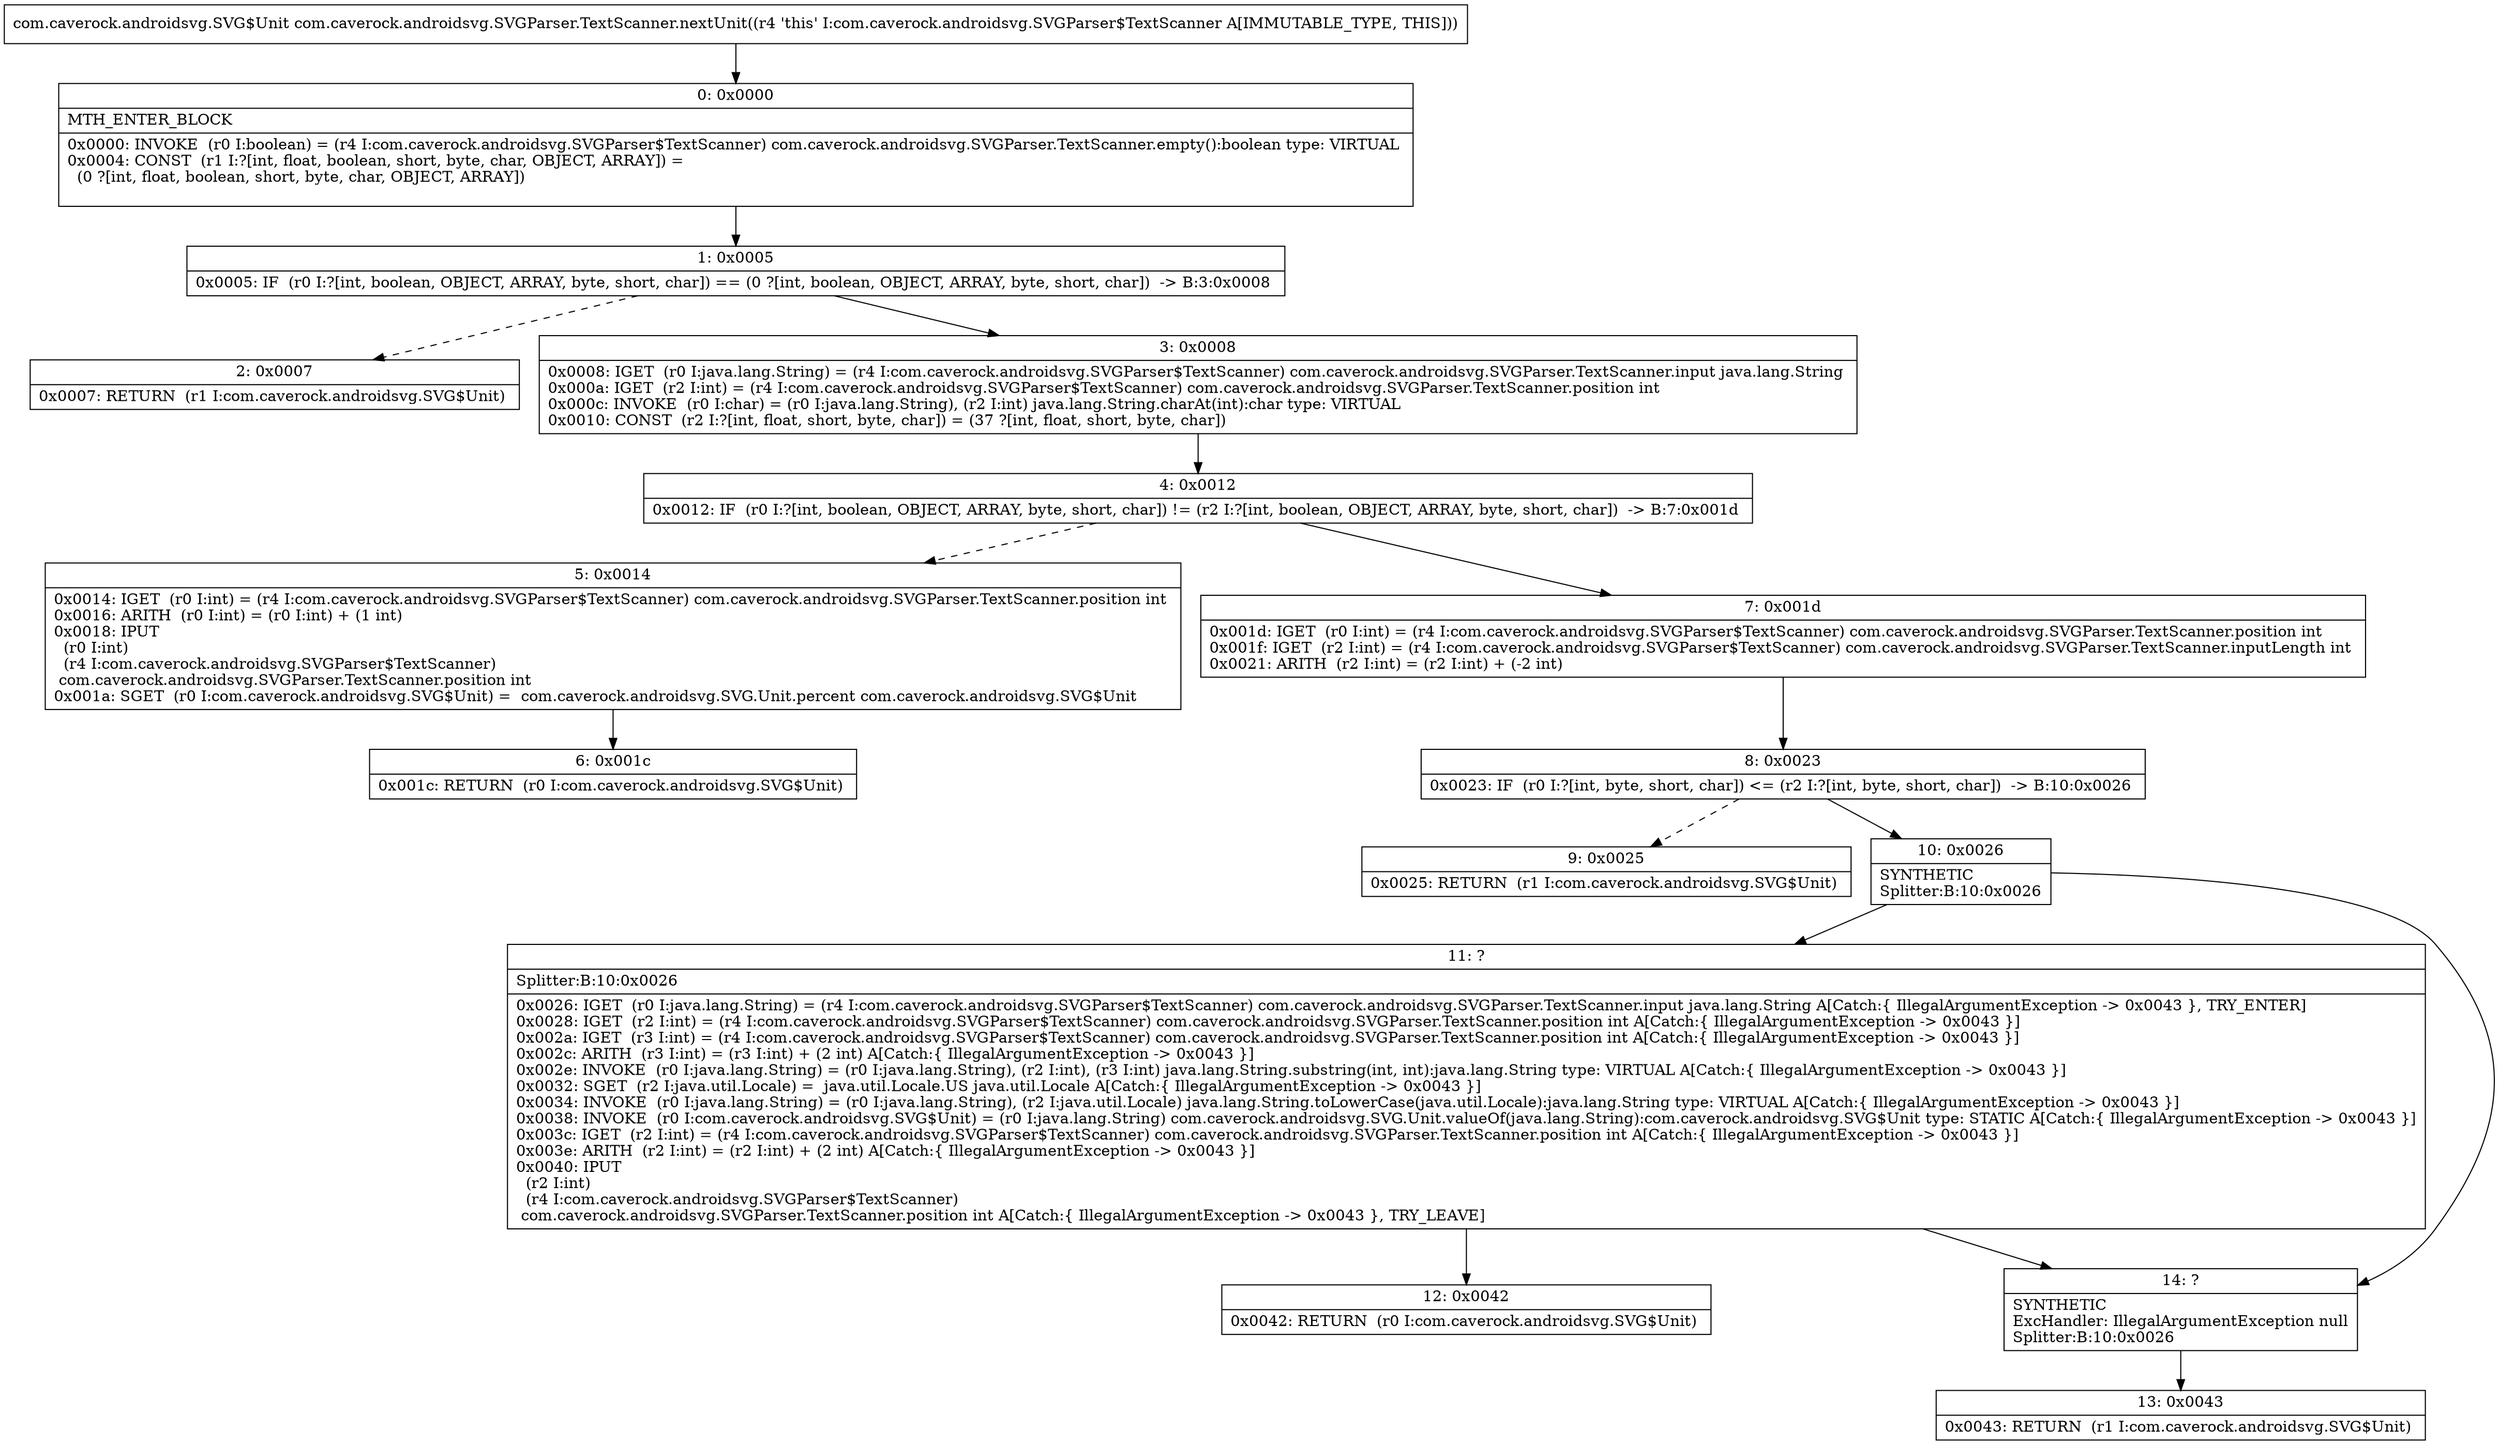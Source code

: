 digraph "CFG forcom.caverock.androidsvg.SVGParser.TextScanner.nextUnit()Lcom\/caverock\/androidsvg\/SVG$Unit;" {
Node_0 [shape=record,label="{0\:\ 0x0000|MTH_ENTER_BLOCK\l|0x0000: INVOKE  (r0 I:boolean) = (r4 I:com.caverock.androidsvg.SVGParser$TextScanner) com.caverock.androidsvg.SVGParser.TextScanner.empty():boolean type: VIRTUAL \l0x0004: CONST  (r1 I:?[int, float, boolean, short, byte, char, OBJECT, ARRAY]) = \l  (0 ?[int, float, boolean, short, byte, char, OBJECT, ARRAY])\l \l}"];
Node_1 [shape=record,label="{1\:\ 0x0005|0x0005: IF  (r0 I:?[int, boolean, OBJECT, ARRAY, byte, short, char]) == (0 ?[int, boolean, OBJECT, ARRAY, byte, short, char])  \-\> B:3:0x0008 \l}"];
Node_2 [shape=record,label="{2\:\ 0x0007|0x0007: RETURN  (r1 I:com.caverock.androidsvg.SVG$Unit) \l}"];
Node_3 [shape=record,label="{3\:\ 0x0008|0x0008: IGET  (r0 I:java.lang.String) = (r4 I:com.caverock.androidsvg.SVGParser$TextScanner) com.caverock.androidsvg.SVGParser.TextScanner.input java.lang.String \l0x000a: IGET  (r2 I:int) = (r4 I:com.caverock.androidsvg.SVGParser$TextScanner) com.caverock.androidsvg.SVGParser.TextScanner.position int \l0x000c: INVOKE  (r0 I:char) = (r0 I:java.lang.String), (r2 I:int) java.lang.String.charAt(int):char type: VIRTUAL \l0x0010: CONST  (r2 I:?[int, float, short, byte, char]) = (37 ?[int, float, short, byte, char]) \l}"];
Node_4 [shape=record,label="{4\:\ 0x0012|0x0012: IF  (r0 I:?[int, boolean, OBJECT, ARRAY, byte, short, char]) != (r2 I:?[int, boolean, OBJECT, ARRAY, byte, short, char])  \-\> B:7:0x001d \l}"];
Node_5 [shape=record,label="{5\:\ 0x0014|0x0014: IGET  (r0 I:int) = (r4 I:com.caverock.androidsvg.SVGParser$TextScanner) com.caverock.androidsvg.SVGParser.TextScanner.position int \l0x0016: ARITH  (r0 I:int) = (r0 I:int) + (1 int) \l0x0018: IPUT  \l  (r0 I:int)\l  (r4 I:com.caverock.androidsvg.SVGParser$TextScanner)\l com.caverock.androidsvg.SVGParser.TextScanner.position int \l0x001a: SGET  (r0 I:com.caverock.androidsvg.SVG$Unit) =  com.caverock.androidsvg.SVG.Unit.percent com.caverock.androidsvg.SVG$Unit \l}"];
Node_6 [shape=record,label="{6\:\ 0x001c|0x001c: RETURN  (r0 I:com.caverock.androidsvg.SVG$Unit) \l}"];
Node_7 [shape=record,label="{7\:\ 0x001d|0x001d: IGET  (r0 I:int) = (r4 I:com.caverock.androidsvg.SVGParser$TextScanner) com.caverock.androidsvg.SVGParser.TextScanner.position int \l0x001f: IGET  (r2 I:int) = (r4 I:com.caverock.androidsvg.SVGParser$TextScanner) com.caverock.androidsvg.SVGParser.TextScanner.inputLength int \l0x0021: ARITH  (r2 I:int) = (r2 I:int) + (\-2 int) \l}"];
Node_8 [shape=record,label="{8\:\ 0x0023|0x0023: IF  (r0 I:?[int, byte, short, char]) \<= (r2 I:?[int, byte, short, char])  \-\> B:10:0x0026 \l}"];
Node_9 [shape=record,label="{9\:\ 0x0025|0x0025: RETURN  (r1 I:com.caverock.androidsvg.SVG$Unit) \l}"];
Node_10 [shape=record,label="{10\:\ 0x0026|SYNTHETIC\lSplitter:B:10:0x0026\l}"];
Node_11 [shape=record,label="{11\:\ ?|Splitter:B:10:0x0026\l|0x0026: IGET  (r0 I:java.lang.String) = (r4 I:com.caverock.androidsvg.SVGParser$TextScanner) com.caverock.androidsvg.SVGParser.TextScanner.input java.lang.String A[Catch:\{ IllegalArgumentException \-\> 0x0043 \}, TRY_ENTER]\l0x0028: IGET  (r2 I:int) = (r4 I:com.caverock.androidsvg.SVGParser$TextScanner) com.caverock.androidsvg.SVGParser.TextScanner.position int A[Catch:\{ IllegalArgumentException \-\> 0x0043 \}]\l0x002a: IGET  (r3 I:int) = (r4 I:com.caverock.androidsvg.SVGParser$TextScanner) com.caverock.androidsvg.SVGParser.TextScanner.position int A[Catch:\{ IllegalArgumentException \-\> 0x0043 \}]\l0x002c: ARITH  (r3 I:int) = (r3 I:int) + (2 int) A[Catch:\{ IllegalArgumentException \-\> 0x0043 \}]\l0x002e: INVOKE  (r0 I:java.lang.String) = (r0 I:java.lang.String), (r2 I:int), (r3 I:int) java.lang.String.substring(int, int):java.lang.String type: VIRTUAL A[Catch:\{ IllegalArgumentException \-\> 0x0043 \}]\l0x0032: SGET  (r2 I:java.util.Locale) =  java.util.Locale.US java.util.Locale A[Catch:\{ IllegalArgumentException \-\> 0x0043 \}]\l0x0034: INVOKE  (r0 I:java.lang.String) = (r0 I:java.lang.String), (r2 I:java.util.Locale) java.lang.String.toLowerCase(java.util.Locale):java.lang.String type: VIRTUAL A[Catch:\{ IllegalArgumentException \-\> 0x0043 \}]\l0x0038: INVOKE  (r0 I:com.caverock.androidsvg.SVG$Unit) = (r0 I:java.lang.String) com.caverock.androidsvg.SVG.Unit.valueOf(java.lang.String):com.caverock.androidsvg.SVG$Unit type: STATIC A[Catch:\{ IllegalArgumentException \-\> 0x0043 \}]\l0x003c: IGET  (r2 I:int) = (r4 I:com.caverock.androidsvg.SVGParser$TextScanner) com.caverock.androidsvg.SVGParser.TextScanner.position int A[Catch:\{ IllegalArgumentException \-\> 0x0043 \}]\l0x003e: ARITH  (r2 I:int) = (r2 I:int) + (2 int) A[Catch:\{ IllegalArgumentException \-\> 0x0043 \}]\l0x0040: IPUT  \l  (r2 I:int)\l  (r4 I:com.caverock.androidsvg.SVGParser$TextScanner)\l com.caverock.androidsvg.SVGParser.TextScanner.position int A[Catch:\{ IllegalArgumentException \-\> 0x0043 \}, TRY_LEAVE]\l}"];
Node_12 [shape=record,label="{12\:\ 0x0042|0x0042: RETURN  (r0 I:com.caverock.androidsvg.SVG$Unit) \l}"];
Node_13 [shape=record,label="{13\:\ 0x0043|0x0043: RETURN  (r1 I:com.caverock.androidsvg.SVG$Unit) \l}"];
Node_14 [shape=record,label="{14\:\ ?|SYNTHETIC\lExcHandler: IllegalArgumentException null\lSplitter:B:10:0x0026\l}"];
MethodNode[shape=record,label="{com.caverock.androidsvg.SVG$Unit com.caverock.androidsvg.SVGParser.TextScanner.nextUnit((r4 'this' I:com.caverock.androidsvg.SVGParser$TextScanner A[IMMUTABLE_TYPE, THIS])) }"];
MethodNode -> Node_0;
Node_0 -> Node_1;
Node_1 -> Node_2[style=dashed];
Node_1 -> Node_3;
Node_3 -> Node_4;
Node_4 -> Node_5[style=dashed];
Node_4 -> Node_7;
Node_5 -> Node_6;
Node_7 -> Node_8;
Node_8 -> Node_9[style=dashed];
Node_8 -> Node_10;
Node_10 -> Node_11;
Node_10 -> Node_14;
Node_11 -> Node_12;
Node_11 -> Node_14;
Node_14 -> Node_13;
}

